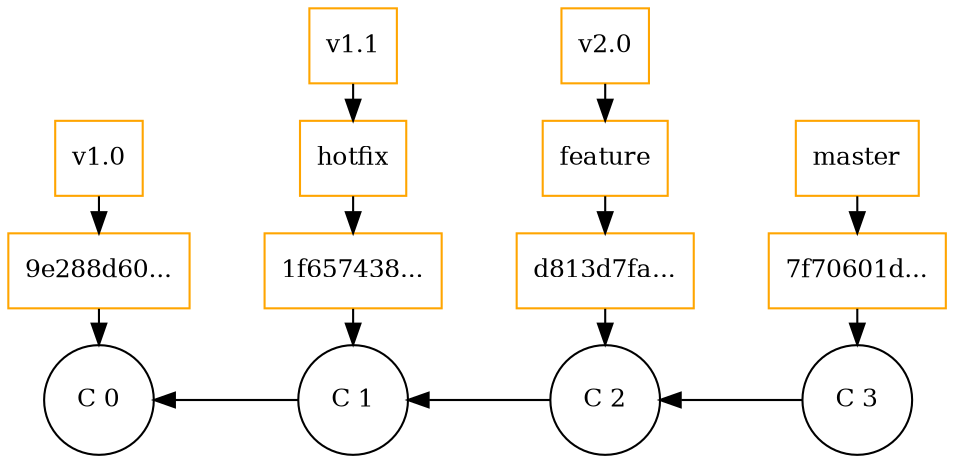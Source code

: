 digraph git_merge_fast_fwd {
    splines=line
    rankdir=LR
    bgcolor=transparent

    node[width=0.3, shape=rect,fontsize=12.0, style="", color=orange]
    edge[dir=back, style=""]
    master [label="master"]
    hotfix [label="hotfix"]
    feature [label="feature"]
    release_1 [label="v1.0"]
    release_1_1 [label="v1.1"]
    release_2 [label="v2.0"]
    c_0_hash [label="9e288d60..."]
    c_1_hash [label="1f657438..."]
    c_2_hash [label="d813d7fa..."]
    c_3_hash [label="7f70601d..."]

    node[ shape=circle,fontsize=12.0, style="", color=""]
    edge[dir=back, style=""]

    c_0 [label="C 0", group=master]
    c_1 [label="C 1", group=master]
    c_2 [label="C 2", group=master]
    c_3 [label="C 3", group=master]

    /* Main commits */
    edge[style=""]
    c_0 -> c_1 -> c_2 -> c_3

    /* Commit Pointer */
    edge[color="", dir=""]
    release_1 -> c_0_hash -> c_0
    release_1_1 -> hotfix -> c_1_hash -> c_1
    release_2 -> feature -> c_2_hash -> c_2
    master -> c_3_hash -> c_3

    {rank=same; release_1 c_0_hash c_0}
    {rank=same; release_1_1 hotfix c_1_hash c_1}
    {rank=same; release_2 feature c_2_hash c_2}
    {rank=same; master c_3_hash c_3}

}
